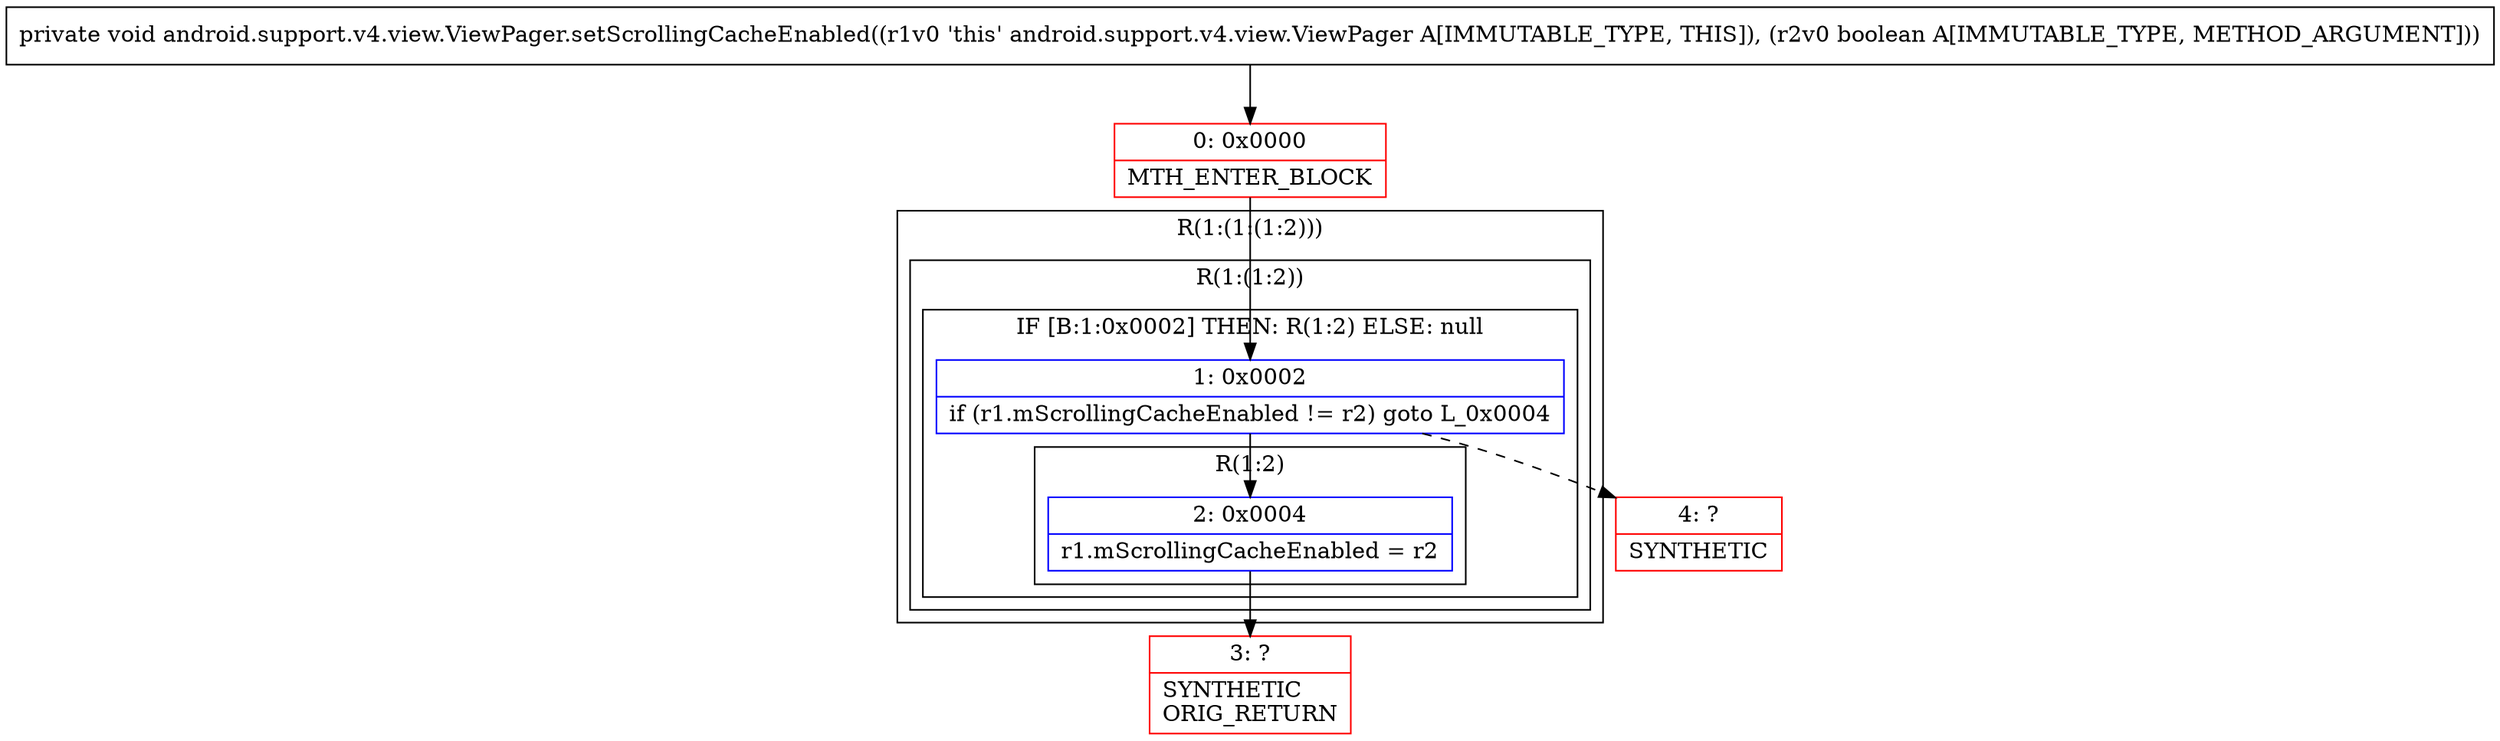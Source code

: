 digraph "CFG forandroid.support.v4.view.ViewPager.setScrollingCacheEnabled(Z)V" {
subgraph cluster_Region_1614475870 {
label = "R(1:(1:(1:2)))";
node [shape=record,color=blue];
subgraph cluster_Region_1806531693 {
label = "R(1:(1:2))";
node [shape=record,color=blue];
subgraph cluster_IfRegion_1737834349 {
label = "IF [B:1:0x0002] THEN: R(1:2) ELSE: null";
node [shape=record,color=blue];
Node_1 [shape=record,label="{1\:\ 0x0002|if (r1.mScrollingCacheEnabled != r2) goto L_0x0004\l}"];
subgraph cluster_Region_1586649560 {
label = "R(1:2)";
node [shape=record,color=blue];
Node_2 [shape=record,label="{2\:\ 0x0004|r1.mScrollingCacheEnabled = r2\l}"];
}
}
}
}
Node_0 [shape=record,color=red,label="{0\:\ 0x0000|MTH_ENTER_BLOCK\l}"];
Node_3 [shape=record,color=red,label="{3\:\ ?|SYNTHETIC\lORIG_RETURN\l}"];
Node_4 [shape=record,color=red,label="{4\:\ ?|SYNTHETIC\l}"];
MethodNode[shape=record,label="{private void android.support.v4.view.ViewPager.setScrollingCacheEnabled((r1v0 'this' android.support.v4.view.ViewPager A[IMMUTABLE_TYPE, THIS]), (r2v0 boolean A[IMMUTABLE_TYPE, METHOD_ARGUMENT])) }"];
MethodNode -> Node_0;
Node_1 -> Node_2;
Node_1 -> Node_4[style=dashed];
Node_2 -> Node_3;
Node_0 -> Node_1;
}


